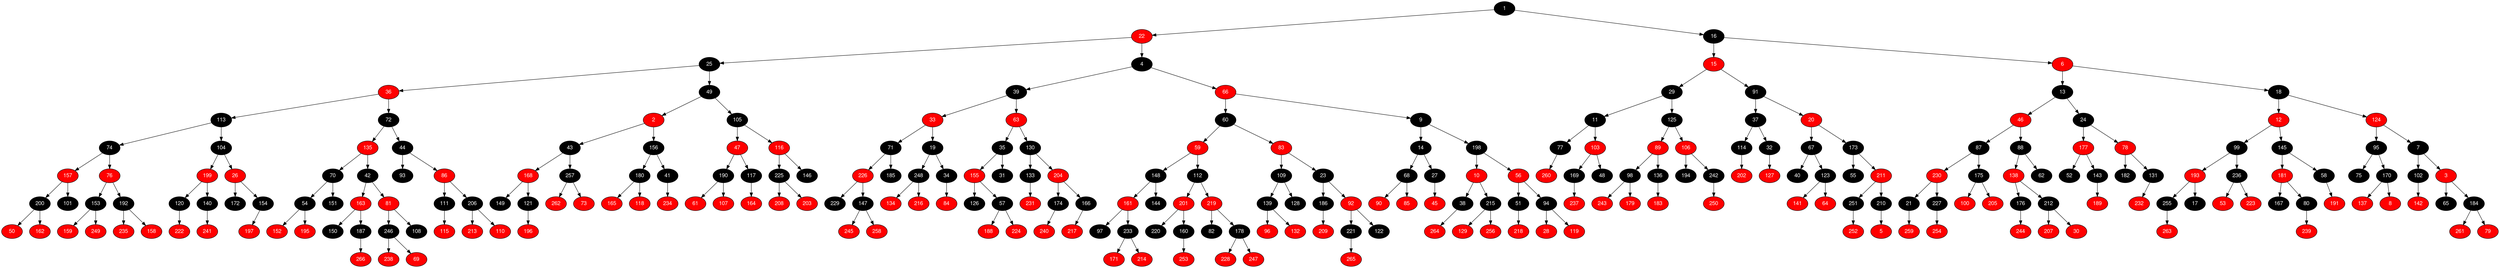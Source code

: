 digraph RB_Teste {
	node [fontname="Helvetica,Arial,sans-serif" style="filled"]
	edge [fontname="Helvetica,Arial,sans-serif" color="black"]

	{
		node [fillcolor=" black" fontcolor=" white"] 1 
		node [fillcolor=" red" fontcolor=" white"] 22 
		node [fillcolor=" black" fontcolor=" white"] 25 
		node [fillcolor=" red" fontcolor=" white"] 36 
		node [fillcolor=" black" fontcolor=" white"] 113 
		node [fillcolor=" black" fontcolor=" white"] 74 
		node [fillcolor=" red" fontcolor=" white"] 157 
		node [fillcolor=" black" fontcolor=" white"] 200 
		node [fillcolor=" red" fontcolor=" white"] 50 
		node [fillcolor=" red" fontcolor=" white"] 162 
		node [fillcolor=" black" fontcolor=" white"] 101 
		node [fillcolor=" red" fontcolor=" white"] 76 
		node [fillcolor=" black" fontcolor=" white"] 153 
		node [fillcolor=" red" fontcolor=" white"] 159 
		node [fillcolor=" red" fontcolor=" white"] 249 
		node [fillcolor=" black" fontcolor=" white"] 192 
		node [fillcolor=" red" fontcolor=" white"] 235 
		node [fillcolor=" red" fontcolor=" white"] 158 
		node [fillcolor=" black" fontcolor=" white"] 104 
		node [fillcolor=" red" fontcolor=" white"] 199 
		node [fillcolor=" black" fontcolor=" white"] 120 
		node [fillcolor=" red" fontcolor=" white"] 222 
		node [fillcolor=" black" fontcolor=" white"] 140 
		node [fillcolor=" red" fontcolor=" white"] 241 
		node [fillcolor=" red" fontcolor=" white"] 26 
		node [fillcolor=" black" fontcolor=" white"] 172 
		node [fillcolor=" black" fontcolor=" white"] 154 
		node [fillcolor=" red" fontcolor=" white"] 197 
		node [fillcolor=" black" fontcolor=" white"] 72 
		node [fillcolor=" red" fontcolor=" white"] 135 
		node [fillcolor=" black" fontcolor=" white"] 70 
		node [fillcolor=" black" fontcolor=" white"] 54 
		node [fillcolor=" red" fontcolor=" white"] 152 
		node [fillcolor=" red" fontcolor=" white"] 195 
		node [fillcolor=" black" fontcolor=" white"] 151 
		node [fillcolor=" black" fontcolor=" white"] 42 
		node [fillcolor=" red" fontcolor=" white"] 163 
		node [fillcolor=" black" fontcolor=" white"] 150 
		node [fillcolor=" black" fontcolor=" white"] 187 
		node [fillcolor=" red" fontcolor=" white"] 266 
		node [fillcolor=" red" fontcolor=" white"] 81 
		node [fillcolor=" black" fontcolor=" white"] 246 
		node [fillcolor=" red" fontcolor=" white"] 238 
		node [fillcolor=" red" fontcolor=" white"] 69 
		node [fillcolor=" black" fontcolor=" white"] 108 
		node [fillcolor=" black" fontcolor=" white"] 44 
		node [fillcolor=" black" fontcolor=" white"] 93 
		node [fillcolor=" red" fontcolor=" white"] 86 
		node [fillcolor=" black" fontcolor=" white"] 111 
		node [fillcolor=" red" fontcolor=" white"] 115 
		node [fillcolor=" black" fontcolor=" white"] 206 
		node [fillcolor=" red" fontcolor=" white"] 213 
		node [fillcolor=" red" fontcolor=" white"] 110 
		node [fillcolor=" black" fontcolor=" white"] 49 
		node [fillcolor=" red" fontcolor=" white"] 2 
		node [fillcolor=" black" fontcolor=" white"] 43 
		node [fillcolor=" red" fontcolor=" white"] 168 
		node [fillcolor=" black" fontcolor=" white"] 149 
		node [fillcolor=" black" fontcolor=" white"] 121 
		node [fillcolor=" red" fontcolor=" white"] 196 
		node [fillcolor=" black" fontcolor=" white"] 257 
		node [fillcolor=" red" fontcolor=" white"] 262 
		node [fillcolor=" red" fontcolor=" white"] 73 
		node [fillcolor=" black" fontcolor=" white"] 156 
		node [fillcolor=" black" fontcolor=" white"] 180 
		node [fillcolor=" red" fontcolor=" white"] 165 
		node [fillcolor=" red" fontcolor=" white"] 118 
		node [fillcolor=" black" fontcolor=" white"] 41 
		node [fillcolor=" red" fontcolor=" white"] 234 
		node [fillcolor=" black" fontcolor=" white"] 105 
		node [fillcolor=" red" fontcolor=" white"] 47 
		node [fillcolor=" black" fontcolor=" white"] 190 
		node [fillcolor=" red" fontcolor=" white"] 61 
		node [fillcolor=" red" fontcolor=" white"] 107 
		node [fillcolor=" black" fontcolor=" white"] 117 
		node [fillcolor=" red" fontcolor=" white"] 164 
		node [fillcolor=" red" fontcolor=" white"] 116 
		node [fillcolor=" black" fontcolor=" white"] 225 
		node [fillcolor=" red" fontcolor=" white"] 208 
		node [fillcolor=" red" fontcolor=" white"] 203 
		node [fillcolor=" black" fontcolor=" white"] 146 
		node [fillcolor=" black" fontcolor=" white"] 4 
		node [fillcolor=" black" fontcolor=" white"] 39 
		node [fillcolor=" red" fontcolor=" white"] 33 
		node [fillcolor=" black" fontcolor=" white"] 71 
		node [fillcolor=" red" fontcolor=" white"] 226 
		node [fillcolor=" black" fontcolor=" white"] 229 
		node [fillcolor=" black" fontcolor=" white"] 147 
		node [fillcolor=" red" fontcolor=" white"] 245 
		node [fillcolor=" red" fontcolor=" white"] 258 
		node [fillcolor=" black" fontcolor=" white"] 185 
		node [fillcolor=" black" fontcolor=" white"] 19 
		node [fillcolor=" black" fontcolor=" white"] 248 
		node [fillcolor=" red" fontcolor=" white"] 134 
		node [fillcolor=" red" fontcolor=" white"] 216 
		node [fillcolor=" black" fontcolor=" white"] 34 
		node [fillcolor=" red" fontcolor=" white"] 84 
		node [fillcolor=" red" fontcolor=" white"] 63 
		node [fillcolor=" black" fontcolor=" white"] 35 
		node [fillcolor=" red" fontcolor=" white"] 155 
		node [fillcolor=" black" fontcolor=" white"] 126 
		node [fillcolor=" black" fontcolor=" white"] 57 
		node [fillcolor=" red" fontcolor=" white"] 188 
		node [fillcolor=" red" fontcolor=" white"] 224 
		node [fillcolor=" black" fontcolor=" white"] 31 
		node [fillcolor=" black" fontcolor=" white"] 130 
		node [fillcolor=" black" fontcolor=" white"] 133 
		node [fillcolor=" red" fontcolor=" white"] 231 
		node [fillcolor=" red" fontcolor=" white"] 204 
		node [fillcolor=" black" fontcolor=" white"] 174 
		node [fillcolor=" red" fontcolor=" white"] 240 
		node [fillcolor=" black" fontcolor=" white"] 166 
		node [fillcolor=" red" fontcolor=" white"] 217 
		node [fillcolor=" red" fontcolor=" white"] 66 
		node [fillcolor=" black" fontcolor=" white"] 60 
		node [fillcolor=" red" fontcolor=" white"] 59 
		node [fillcolor=" black" fontcolor=" white"] 148 
		node [fillcolor=" red" fontcolor=" white"] 161 
		node [fillcolor=" black" fontcolor=" white"] 97 
		node [fillcolor=" black" fontcolor=" white"] 233 
		node [fillcolor=" red" fontcolor=" white"] 171 
		node [fillcolor=" red" fontcolor=" white"] 214 
		node [fillcolor=" black" fontcolor=" white"] 144 
		node [fillcolor=" black" fontcolor=" white"] 112 
		node [fillcolor=" red" fontcolor=" white"] 201 
		node [fillcolor=" black" fontcolor=" white"] 220 
		node [fillcolor=" black" fontcolor=" white"] 160 
		node [fillcolor=" red" fontcolor=" white"] 253 
		node [fillcolor=" red" fontcolor=" white"] 219 
		node [fillcolor=" black" fontcolor=" white"] 82 
		node [fillcolor=" black" fontcolor=" white"] 178 
		node [fillcolor=" red" fontcolor=" white"] 228 
		node [fillcolor=" red" fontcolor=" white"] 247 
		node [fillcolor=" red" fontcolor=" white"] 83 
		node [fillcolor=" black" fontcolor=" white"] 109 
		node [fillcolor=" black" fontcolor=" white"] 139 
		node [fillcolor=" red" fontcolor=" white"] 96 
		node [fillcolor=" red" fontcolor=" white"] 132 
		node [fillcolor=" black" fontcolor=" white"] 128 
		node [fillcolor=" black" fontcolor=" white"] 23 
		node [fillcolor=" black" fontcolor=" white"] 186 
		node [fillcolor=" red" fontcolor=" white"] 209 
		node [fillcolor=" red" fontcolor=" white"] 92 
		node [fillcolor=" black" fontcolor=" white"] 221 
		node [fillcolor=" red" fontcolor=" white"] 265 
		node [fillcolor=" black" fontcolor=" white"] 122 
		node [fillcolor=" black" fontcolor=" white"] 9 
		node [fillcolor=" black" fontcolor=" white"] 14 
		node [fillcolor=" black" fontcolor=" white"] 68 
		node [fillcolor=" red" fontcolor=" white"] 90 
		node [fillcolor=" red" fontcolor=" white"] 85 
		node [fillcolor=" black" fontcolor=" white"] 27 
		node [fillcolor=" red" fontcolor=" white"] 45 
		node [fillcolor=" black" fontcolor=" white"] 198 
		node [fillcolor=" red" fontcolor=" white"] 10 
		node [fillcolor=" black" fontcolor=" white"] 38 
		node [fillcolor=" red" fontcolor=" white"] 264 
		node [fillcolor=" black" fontcolor=" white"] 215 
		node [fillcolor=" red" fontcolor=" white"] 129 
		node [fillcolor=" red" fontcolor=" white"] 256 
		node [fillcolor=" red" fontcolor=" white"] 56 
		node [fillcolor=" black" fontcolor=" white"] 51 
		node [fillcolor=" red" fontcolor=" white"] 218 
		node [fillcolor=" black" fontcolor=" white"] 94 
		node [fillcolor=" red" fontcolor=" white"] 28 
		node [fillcolor=" red" fontcolor=" white"] 119 
		node [fillcolor=" black" fontcolor=" white"] 16 
		node [fillcolor=" red" fontcolor=" white"] 15 
		node [fillcolor=" black" fontcolor=" white"] 29 
		node [fillcolor=" black" fontcolor=" white"] 11 
		node [fillcolor=" black" fontcolor=" white"] 77 
		node [fillcolor=" red" fontcolor=" white"] 260 
		node [fillcolor=" red" fontcolor=" white"] 103 
		node [fillcolor=" black" fontcolor=" white"] 169 
		node [fillcolor=" red" fontcolor=" white"] 237 
		node [fillcolor=" black" fontcolor=" white"] 48 
		node [fillcolor=" black" fontcolor=" white"] 125 
		node [fillcolor=" red" fontcolor=" white"] 89 
		node [fillcolor=" black" fontcolor=" white"] 98 
		node [fillcolor=" red" fontcolor=" white"] 243 
		node [fillcolor=" red" fontcolor=" white"] 179 
		node [fillcolor=" black" fontcolor=" white"] 136 
		node [fillcolor=" red" fontcolor=" white"] 183 
		node [fillcolor=" red" fontcolor=" white"] 106 
		node [fillcolor=" black" fontcolor=" white"] 194 
		node [fillcolor=" black" fontcolor=" white"] 242 
		node [fillcolor=" red" fontcolor=" white"] 250 
		node [fillcolor=" black" fontcolor=" white"] 91 
		node [fillcolor=" black" fontcolor=" white"] 37 
		node [fillcolor=" black" fontcolor=" white"] 114 
		node [fillcolor=" red" fontcolor=" white"] 202 
		node [fillcolor=" black" fontcolor=" white"] 32 
		node [fillcolor=" red" fontcolor=" white"] 127 
		node [fillcolor=" red" fontcolor=" white"] 20 
		node [fillcolor=" black" fontcolor=" white"] 67 
		node [fillcolor=" black" fontcolor=" white"] 40 
		node [fillcolor=" black" fontcolor=" white"] 123 
		node [fillcolor=" red" fontcolor=" white"] 141 
		node [fillcolor=" red" fontcolor=" white"] 64 
		node [fillcolor=" black" fontcolor=" white"] 173 
		node [fillcolor=" black" fontcolor=" white"] 55 
		node [fillcolor=" red" fontcolor=" white"] 211 
		node [fillcolor=" black" fontcolor=" white"] 251 
		node [fillcolor=" red" fontcolor=" white"] 252 
		node [fillcolor=" black" fontcolor=" white"] 210 
		node [fillcolor=" red" fontcolor=" white"] 5 
		node [fillcolor=" red" fontcolor=" white"] 6 
		node [fillcolor=" black" fontcolor=" white"] 13 
		node [fillcolor=" red" fontcolor=" white"] 46 
		node [fillcolor=" black" fontcolor=" white"] 87 
		node [fillcolor=" red" fontcolor=" white"] 230 
		node [fillcolor=" black" fontcolor=" white"] 21 
		node [fillcolor=" red" fontcolor=" white"] 259 
		node [fillcolor=" black" fontcolor=" white"] 227 
		node [fillcolor=" red" fontcolor=" white"] 254 
		node [fillcolor=" black" fontcolor=" white"] 175 
		node [fillcolor=" red" fontcolor=" white"] 100 
		node [fillcolor=" red" fontcolor=" white"] 205 
		node [fillcolor=" black" fontcolor=" white"] 88 
		node [fillcolor=" red" fontcolor=" white"] 138 
		node [fillcolor=" black" fontcolor=" white"] 176 
		node [fillcolor=" red" fontcolor=" white"] 244 
		node [fillcolor=" black" fontcolor=" white"] 212 
		node [fillcolor=" red" fontcolor=" white"] 207 
		node [fillcolor=" red" fontcolor=" white"] 30 
		node [fillcolor=" black" fontcolor=" white"] 62 
		node [fillcolor=" black" fontcolor=" white"] 24 
		node [fillcolor=" red" fontcolor=" white"] 177 
		node [fillcolor=" black" fontcolor=" white"] 52 
		node [fillcolor=" black" fontcolor=" white"] 143 
		node [fillcolor=" red" fontcolor=" white"] 189 
		node [fillcolor=" red" fontcolor=" white"] 78 
		node [fillcolor=" black" fontcolor=" white"] 182 
		node [fillcolor=" black" fontcolor=" white"] 131 
		node [fillcolor=" red" fontcolor=" white"] 232 
		node [fillcolor=" black" fontcolor=" white"] 18 
		node [fillcolor=" red" fontcolor=" white"] 12 
		node [fillcolor=" black" fontcolor=" white"] 99 
		node [fillcolor=" red" fontcolor=" white"] 193 
		node [fillcolor=" black" fontcolor=" white"] 255 
		node [fillcolor=" red" fontcolor=" white"] 263 
		node [fillcolor=" black" fontcolor=" white"] 17 
		node [fillcolor=" black" fontcolor=" white"] 236 
		node [fillcolor=" red" fontcolor=" white"] 53 
		node [fillcolor=" red" fontcolor=" white"] 223 
		node [fillcolor=" black" fontcolor=" white"] 145 
		node [fillcolor=" red" fontcolor=" white"] 181 
		node [fillcolor=" black" fontcolor=" white"] 167 
		node [fillcolor=" black" fontcolor=" white"] 80 
		node [fillcolor=" red" fontcolor=" white"] 239 
		node [fillcolor=" black" fontcolor=" white"] 58 
		node [fillcolor=" red" fontcolor=" white"] 191 
		node [fillcolor=" red" fontcolor=" white"] 124 
		node [fillcolor=" black" fontcolor=" white"] 95 
		node [fillcolor=" black" fontcolor=" white"] 75 
		node [fillcolor=" black" fontcolor=" white"] 170 
		node [fillcolor=" red" fontcolor=" white"] 137 
		node [fillcolor=" red" fontcolor=" white"] 8 
		node [fillcolor=" black" fontcolor=" white"] 7 
		node [fillcolor=" black" fontcolor=" white"] 102 
		node [fillcolor=" red" fontcolor=" white"] 142 
		node [fillcolor=" red" fontcolor=" white"] 3 
		node [fillcolor=" black" fontcolor=" white"] 65 
		node [fillcolor=" black" fontcolor=" white"] 184 
		node [fillcolor=" red" fontcolor=" white"] 261 
		node [fillcolor=" red" fontcolor=" white"] 79 
	}

	1 -> 22 
	1 -> 16 
	22 -> 25 
	22 -> 4 
	25 -> 36 
	25 -> 49 
	36 -> 113 
	36 -> 72 
	113 -> 74 
	113 -> 104 
	74 -> 157 
	74 -> 76 
	157 -> 200 
	157 -> 101 
	200 -> 50 
	200 -> 162 
	76 -> 153 
	76 -> 192 
	153 -> 159 
	153 -> 249 
	192 -> 235 
	192 -> 158 
	104 -> 199 
	104 -> 26 
	199 -> 120 
	199 -> 140 
	120 -> 222 
	140 -> 241 
	26 -> 172 
	26 -> 154 
	154 -> 197 
	72 -> 135 
	72 -> 44 
	135 -> 70 
	135 -> 42 
	70 -> 54 
	70 -> 151 
	54 -> 152 
	54 -> 195 
	42 -> 163 
	42 -> 81 
	163 -> 150 
	163 -> 187 
	187 -> 266 
	81 -> 246 
	81 -> 108 
	246 -> 238 
	246 -> 69 
	44 -> 93 
	44 -> 86 
	86 -> 111 
	86 -> 206 
	111 -> 115 
	206 -> 213 
	206 -> 110 
	49 -> 2 
	49 -> 105 
	2 -> 43 
	2 -> 156 
	43 -> 168 
	43 -> 257 
	168 -> 149 
	168 -> 121 
	121 -> 196 
	257 -> 262 
	257 -> 73 
	156 -> 180 
	156 -> 41 
	180 -> 165 
	180 -> 118 
	41 -> 234 
	105 -> 47 
	105 -> 116 
	47 -> 190 
	47 -> 117 
	190 -> 61 
	190 -> 107 
	117 -> 164 
	116 -> 225 
	116 -> 146 
	225 -> 208 
	225 -> 203 
	4 -> 39 
	4 -> 66 
	39 -> 33 
	39 -> 63 
	33 -> 71 
	33 -> 19 
	71 -> 226 
	71 -> 185 
	226 -> 229 
	226 -> 147 
	147 -> 245 
	147 -> 258 
	19 -> 248 
	19 -> 34 
	248 -> 134 
	248 -> 216 
	34 -> 84 
	63 -> 35 
	63 -> 130 
	35 -> 155 
	35 -> 31 
	155 -> 126 
	155 -> 57 
	57 -> 188 
	57 -> 224 
	130 -> 133 
	130 -> 204 
	133 -> 231 
	204 -> 174 
	204 -> 166 
	174 -> 240 
	166 -> 217 
	66 -> 60 
	66 -> 9 
	60 -> 59 
	60 -> 83 
	59 -> 148 
	59 -> 112 
	148 -> 161 
	148 -> 144 
	161 -> 97 
	161 -> 233 
	233 -> 171 
	233 -> 214 
	112 -> 201 
	112 -> 219 
	201 -> 220 
	201 -> 160 
	160 -> 253 
	219 -> 82 
	219 -> 178 
	178 -> 228 
	178 -> 247 
	83 -> 109 
	83 -> 23 
	109 -> 139 
	109 -> 128 
	139 -> 96 
	139 -> 132 
	23 -> 186 
	23 -> 92 
	186 -> 209 
	92 -> 221 
	92 -> 122 
	221 -> 265 
	9 -> 14 
	9 -> 198 
	14 -> 68 
	14 -> 27 
	68 -> 90 
	68 -> 85 
	27 -> 45 
	198 -> 10 
	198 -> 56 
	10 -> 38 
	10 -> 215 
	38 -> 264 
	215 -> 129 
	215 -> 256 
	56 -> 51 
	56 -> 94 
	51 -> 218 
	94 -> 28 
	94 -> 119 
	16 -> 15 
	16 -> 6 
	15 -> 29 
	15 -> 91 
	29 -> 11 
	29 -> 125 
	11 -> 77 
	11 -> 103 
	77 -> 260 
	103 -> 169 
	103 -> 48 
	169 -> 237 
	125 -> 89 
	125 -> 106 
	89 -> 98 
	89 -> 136 
	98 -> 243 
	98 -> 179 
	136 -> 183 
	106 -> 194 
	106 -> 242 
	242 -> 250 
	91 -> 37 
	91 -> 20 
	37 -> 114 
	37 -> 32 
	114 -> 202 
	32 -> 127 
	20 -> 67 
	20 -> 173 
	67 -> 40 
	67 -> 123 
	123 -> 141 
	123 -> 64 
	173 -> 55 
	173 -> 211 
	211 -> 251 
	211 -> 210 
	251 -> 252 
	210 -> 5 
	6 -> 13 
	6 -> 18 
	13 -> 46 
	13 -> 24 
	46 -> 87 
	46 -> 88 
	87 -> 230 
	87 -> 175 
	230 -> 21 
	230 -> 227 
	21 -> 259 
	227 -> 254 
	175 -> 100 
	175 -> 205 
	88 -> 138 
	88 -> 62 
	138 -> 176 
	138 -> 212 
	176 -> 244 
	212 -> 207 
	212 -> 30 
	24 -> 177 
	24 -> 78 
	177 -> 52 
	177 -> 143 
	143 -> 189 
	78 -> 182 
	78 -> 131 
	131 -> 232 
	18 -> 12 
	18 -> 124 
	12 -> 99 
	12 -> 145 
	99 -> 193 
	99 -> 236 
	193 -> 255 
	193 -> 17 
	255 -> 263 
	236 -> 53 
	236 -> 223 
	145 -> 181 
	145 -> 58 
	181 -> 167 
	181 -> 80 
	80 -> 239 
	58 -> 191 
	124 -> 95 
	124 -> 7 
	95 -> 75 
	95 -> 170 
	170 -> 137 
	170 -> 8 
	7 -> 102 
	7 -> 3 
	102 -> 142 
	3 -> 65 
	3 -> 184 
	184 -> 261 
	184 -> 79 
}

